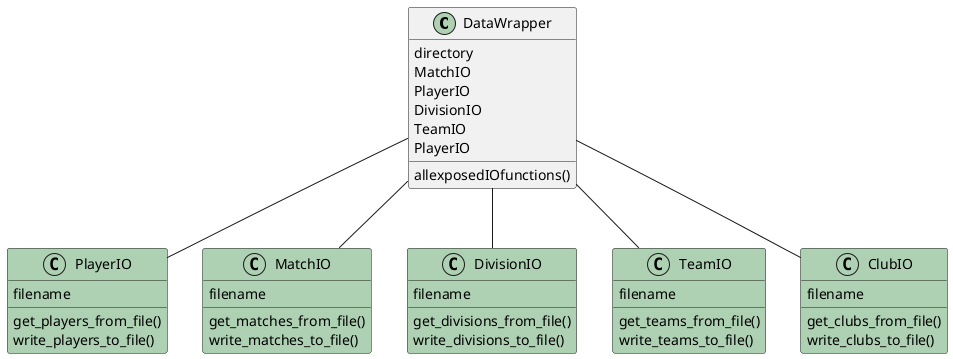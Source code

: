 @startuml lol

class DataWrapper{
    directory
    MatchIO
    PlayerIO
    DivisionIO
    TeamIO
    PlayerIO
    allexposedIOfunctions()
}

class PlayerIO #ADD1b2{
    filename
    get_players_from_file()
    write_players_to_file()

}
class MatchIO #ADD1b2{
    filename
    get_matches_from_file()
    write_matches_to_file()
}
class DivisionIO #ADD1b2{
    filename
    get_divisions_from_file()
    write_divisions_to_file()
}
class TeamIO  #ADD1b2  {
    filename
    get_teams_from_file()
    write_teams_to_file()
}
class ClubIO  #ADD1b2 {
    filename
    get_clubs_from_file()
    write_clubs_to_file()
}

DataWrapper -- MatchIO
DataWrapper -- PlayerIO
DataWrapper -- DivisionIO
DataWrapper -- TeamIO
DataWrapper -- ClubIO

@enduml